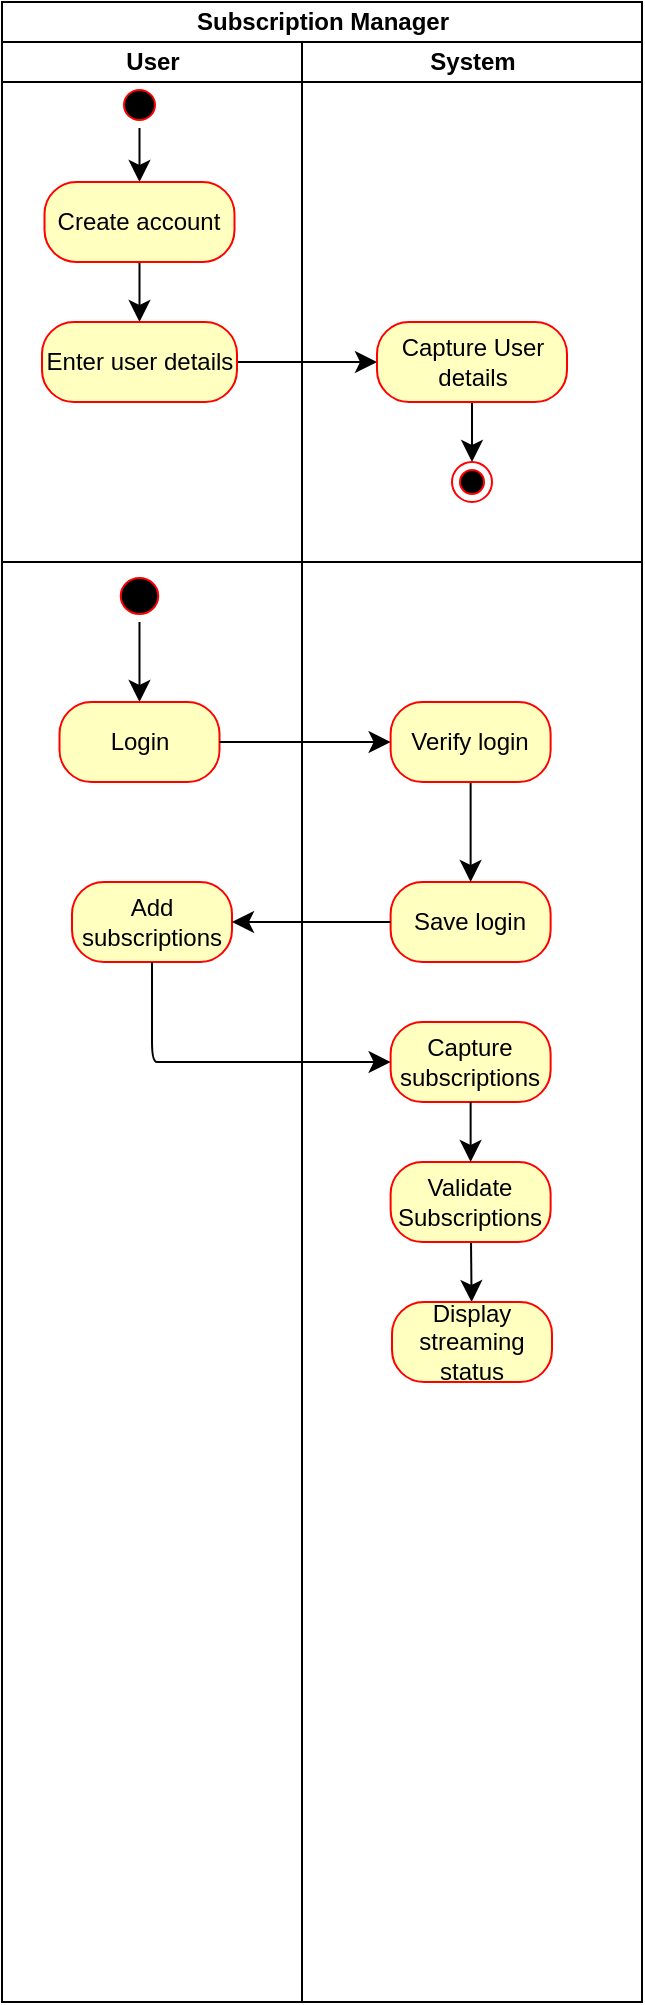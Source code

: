 <mxfile version="28.1.0">
  <diagram name="Page-1" id="Hkj3TjsAmZG0iZ5bmY8q">
    <mxGraphModel dx="1162" dy="604" grid="1" gridSize="10" guides="1" tooltips="1" connect="1" arrows="1" fold="1" page="1" pageScale="1" pageWidth="850" pageHeight="1100" math="0" shadow="0">
      <root>
        <mxCell id="0" />
        <mxCell id="1" parent="0" />
        <mxCell id="5FGsqwhX5kQpAKNLu387-1" value="Subscription Manager" style="swimlane;childLayout=stackLayout;resizeParent=1;resizeParentMax=0;startSize=20;html=1;" vertex="1" parent="1">
          <mxGeometry x="240.0" y="120" width="320" height="1000" as="geometry">
            <mxRectangle x="245.0" y="80" width="160" height="30" as="alternateBounds" />
          </mxGeometry>
        </mxCell>
        <mxCell id="5FGsqwhX5kQpAKNLu387-17" value="" style="edgeStyle=none;curved=1;rounded=0;orthogonalLoop=1;jettySize=auto;html=1;fontSize=12;startSize=8;endSize=8;" edge="1" parent="5FGsqwhX5kQpAKNLu387-1" source="5FGsqwhX5kQpAKNLu387-13" target="5FGsqwhX5kQpAKNLu387-16">
          <mxGeometry relative="1" as="geometry" />
        </mxCell>
        <mxCell id="5FGsqwhX5kQpAKNLu387-2" value="User" style="swimlane;startSize=20;html=1;" vertex="1" parent="5FGsqwhX5kQpAKNLu387-1">
          <mxGeometry y="20" width="150" height="980" as="geometry">
            <mxRectangle y="20" width="40" height="460" as="alternateBounds" />
          </mxGeometry>
        </mxCell>
        <mxCell id="5FGsqwhX5kQpAKNLu387-8" style="edgeStyle=none;curved=1;rounded=0;orthogonalLoop=1;jettySize=auto;html=1;exitX=0.5;exitY=1;exitDx=0;exitDy=0;entryX=0.5;entryY=0;entryDx=0;entryDy=0;fontSize=12;startSize=8;endSize=8;" edge="1" parent="5FGsqwhX5kQpAKNLu387-2" source="5FGsqwhX5kQpAKNLu387-6" target="5FGsqwhX5kQpAKNLu387-11">
          <mxGeometry relative="1" as="geometry">
            <mxPoint x="60" y="70.0" as="targetPoint" />
          </mxGeometry>
        </mxCell>
        <mxCell id="5FGsqwhX5kQpAKNLu387-6" value="" style="ellipse;html=1;shape=startState;fillColor=#000000;strokeColor=#ff0000;" vertex="1" parent="5FGsqwhX5kQpAKNLu387-2">
          <mxGeometry x="57" y="20" width="23.5" height="23" as="geometry" />
        </mxCell>
        <mxCell id="5FGsqwhX5kQpAKNLu387-14" value="" style="edgeStyle=none;curved=1;rounded=0;orthogonalLoop=1;jettySize=auto;html=1;fontSize=12;startSize=8;endSize=8;" edge="1" parent="5FGsqwhX5kQpAKNLu387-2" source="5FGsqwhX5kQpAKNLu387-11" target="5FGsqwhX5kQpAKNLu387-13">
          <mxGeometry relative="1" as="geometry" />
        </mxCell>
        <mxCell id="5FGsqwhX5kQpAKNLu387-11" value="Create account" style="rounded=1;whiteSpace=wrap;html=1;arcSize=40;fontColor=#000000;fillColor=#ffffc0;strokeColor=#ff0000;" vertex="1" parent="5FGsqwhX5kQpAKNLu387-2">
          <mxGeometry x="21.25" y="70" width="95" height="40" as="geometry" />
        </mxCell>
        <mxCell id="5FGsqwhX5kQpAKNLu387-13" value="Enter user details" style="whiteSpace=wrap;html=1;fillColor=#ffffc0;strokeColor=#ff0000;fontColor=#000000;rounded=1;arcSize=40;" vertex="1" parent="5FGsqwhX5kQpAKNLu387-2">
          <mxGeometry x="20" y="140" width="97.5" height="40" as="geometry" />
        </mxCell>
        <mxCell id="5FGsqwhX5kQpAKNLu387-22" value="" style="line;strokeWidth=1;fillColor=none;align=left;verticalAlign=middle;spacingTop=-1;spacingLeft=3;spacingRight=3;rotatable=0;labelPosition=right;points=[];portConstraint=eastwest;strokeColor=inherit;" vertex="1" parent="5FGsqwhX5kQpAKNLu387-2">
          <mxGeometry y="256" width="150" height="8" as="geometry" />
        </mxCell>
        <mxCell id="5FGsqwhX5kQpAKNLu387-61" value="Add subscriptions" style="rounded=1;whiteSpace=wrap;html=1;arcSize=40;fontColor=#000000;fillColor=#ffffc0;strokeColor=#ff0000;" vertex="1" parent="5FGsqwhX5kQpAKNLu387-2">
          <mxGeometry x="35.0" y="420" width="80" height="40" as="geometry" />
        </mxCell>
        <mxCell id="5FGsqwhX5kQpAKNLu387-62" style="edgeStyle=none;curved=1;rounded=0;orthogonalLoop=1;jettySize=auto;html=1;fontSize=12;startSize=8;endSize=8;" edge="1" parent="5FGsqwhX5kQpAKNLu387-2" source="5FGsqwhX5kQpAKNLu387-108">
          <mxGeometry relative="1" as="geometry">
            <mxPoint x="68.0" y="410" as="sourcePoint" />
            <mxPoint x="69.0" y="350" as="targetPoint" />
          </mxGeometry>
        </mxCell>
        <mxCell id="5FGsqwhX5kQpAKNLu387-57" value="" style="ellipse;html=1;shape=startState;fillColor=#000000;strokeColor=#ff0000;" vertex="1" parent="5FGsqwhX5kQpAKNLu387-2">
          <mxGeometry x="55.37" y="264" width="26.75" height="26" as="geometry" />
        </mxCell>
        <mxCell id="5FGsqwhX5kQpAKNLu387-109" value="" style="edgeStyle=none;curved=1;rounded=0;orthogonalLoop=1;jettySize=auto;html=1;fontSize=12;startSize=8;endSize=8;" edge="1" parent="5FGsqwhX5kQpAKNLu387-2" source="5FGsqwhX5kQpAKNLu387-57" target="5FGsqwhX5kQpAKNLu387-108">
          <mxGeometry relative="1" as="geometry">
            <mxPoint x="309.0" y="430" as="sourcePoint" />
            <mxPoint x="309" y="490" as="targetPoint" />
          </mxGeometry>
        </mxCell>
        <mxCell id="5FGsqwhX5kQpAKNLu387-108" value="Login" style="rounded=1;whiteSpace=wrap;html=1;arcSize=40;fontColor=#000000;fillColor=#ffffc0;strokeColor=#ff0000;" vertex="1" parent="5FGsqwhX5kQpAKNLu387-2">
          <mxGeometry x="28.75" y="330" width="80" height="40" as="geometry" />
        </mxCell>
        <mxCell id="5FGsqwhX5kQpAKNLu387-130" style="edgeStyle=none;curved=1;rounded=0;orthogonalLoop=1;jettySize=auto;html=1;fontSize=12;startSize=8;endSize=8;" edge="1" parent="5FGsqwhX5kQpAKNLu387-2">
          <mxGeometry relative="1" as="geometry">
            <mxPoint x="116.25" y="740" as="sourcePoint" />
            <mxPoint x="116.25" y="740" as="targetPoint" />
          </mxGeometry>
        </mxCell>
        <mxCell id="5FGsqwhX5kQpAKNLu387-3" value="System" style="swimlane;startSize=20;html=1;" vertex="1" parent="5FGsqwhX5kQpAKNLu387-1">
          <mxGeometry x="150" y="20" width="170" height="980" as="geometry" />
        </mxCell>
        <mxCell id="5FGsqwhX5kQpAKNLu387-19" value="" style="edgeStyle=none;curved=1;rounded=0;orthogonalLoop=1;jettySize=auto;html=1;fontSize=12;startSize=8;endSize=8;entryX=0.5;entryY=0;entryDx=0;entryDy=0;" edge="1" parent="5FGsqwhX5kQpAKNLu387-3" source="5FGsqwhX5kQpAKNLu387-16" target="5FGsqwhX5kQpAKNLu387-20">
          <mxGeometry relative="1" as="geometry">
            <mxPoint x="92.504" y="210" as="targetPoint" />
          </mxGeometry>
        </mxCell>
        <mxCell id="5FGsqwhX5kQpAKNLu387-16" value="Capture User details" style="whiteSpace=wrap;html=1;fillColor=#ffffc0;strokeColor=#ff0000;fontColor=#000000;rounded=1;arcSize=40;" vertex="1" parent="5FGsqwhX5kQpAKNLu387-3">
          <mxGeometry x="37.5" y="140" width="95" height="40" as="geometry" />
        </mxCell>
        <mxCell id="5FGsqwhX5kQpAKNLu387-20" value="" style="ellipse;html=1;shape=endState;fillColor=#000000;strokeColor=#ff0000;" vertex="1" parent="5FGsqwhX5kQpAKNLu387-3">
          <mxGeometry x="75" y="210" width="20" height="20" as="geometry" />
        </mxCell>
        <mxCell id="5FGsqwhX5kQpAKNLu387-37" value="" style="line;strokeWidth=1;fillColor=none;align=left;verticalAlign=middle;spacingTop=-1;spacingLeft=3;spacingRight=3;rotatable=0;labelPosition=right;points=[];portConstraint=eastwest;strokeColor=inherit;" vertex="1" parent="5FGsqwhX5kQpAKNLu387-3">
          <mxGeometry y="256" width="170" height="8" as="geometry" />
        </mxCell>
        <mxCell id="5FGsqwhX5kQpAKNLu387-63" value="Save login" style="rounded=1;whiteSpace=wrap;html=1;arcSize=40;fontColor=#000000;fillColor=#ffffc0;strokeColor=#ff0000;" vertex="1" parent="5FGsqwhX5kQpAKNLu387-3">
          <mxGeometry x="44.31" y="420" width="80" height="40" as="geometry" />
        </mxCell>
        <mxCell id="5FGsqwhX5kQpAKNLu387-65" value="Capture subscriptions" style="rounded=1;whiteSpace=wrap;html=1;arcSize=40;fontColor=#000000;fillColor=#ffffc0;strokeColor=#ff0000;" vertex="1" parent="5FGsqwhX5kQpAKNLu387-3">
          <mxGeometry x="44.31" y="490" width="80" height="40" as="geometry" />
        </mxCell>
        <mxCell id="5FGsqwhX5kQpAKNLu387-112" style="edgeStyle=none;curved=1;rounded=0;orthogonalLoop=1;jettySize=auto;html=1;entryX=0.5;entryY=0;entryDx=0;entryDy=0;fontSize=12;startSize=8;endSize=8;" edge="1" parent="5FGsqwhX5kQpAKNLu387-3" source="5FGsqwhX5kQpAKNLu387-110" target="5FGsqwhX5kQpAKNLu387-63">
          <mxGeometry relative="1" as="geometry" />
        </mxCell>
        <mxCell id="5FGsqwhX5kQpAKNLu387-110" value="Verify login" style="rounded=1;whiteSpace=wrap;html=1;arcSize=40;fontColor=#000000;fillColor=#ffffc0;strokeColor=#ff0000;" vertex="1" parent="5FGsqwhX5kQpAKNLu387-3">
          <mxGeometry x="44.31" y="330" width="80" height="40" as="geometry" />
        </mxCell>
        <mxCell id="5FGsqwhX5kQpAKNLu387-134" value="" style="edgeStyle=none;curved=1;rounded=0;orthogonalLoop=1;jettySize=auto;html=1;fontSize=12;startSize=8;endSize=8;" edge="1" parent="5FGsqwhX5kQpAKNLu387-3" source="5FGsqwhX5kQpAKNLu387-120" target="5FGsqwhX5kQpAKNLu387-133">
          <mxGeometry relative="1" as="geometry" />
        </mxCell>
        <mxCell id="5FGsqwhX5kQpAKNLu387-120" value="Validate Subscriptions" style="rounded=1;whiteSpace=wrap;html=1;arcSize=40;fontColor=#000000;fillColor=#ffffc0;strokeColor=#ff0000;" vertex="1" parent="5FGsqwhX5kQpAKNLu387-3">
          <mxGeometry x="44.31" y="560" width="80" height="40" as="geometry" />
        </mxCell>
        <mxCell id="5FGsqwhX5kQpAKNLu387-121" value="" style="edgeStyle=none;curved=1;rounded=0;orthogonalLoop=1;jettySize=auto;html=1;fontSize=12;startSize=8;endSize=8;" edge="1" parent="5FGsqwhX5kQpAKNLu387-3" source="5FGsqwhX5kQpAKNLu387-65" target="5FGsqwhX5kQpAKNLu387-120">
          <mxGeometry relative="1" as="geometry">
            <mxPoint x="474.0" y="670" as="sourcePoint" />
            <mxPoint x="474.0" y="760" as="targetPoint" />
          </mxGeometry>
        </mxCell>
        <mxCell id="5FGsqwhX5kQpAKNLu387-133" value="Display streaming status" style="rounded=1;whiteSpace=wrap;html=1;arcSize=40;fontColor=#000000;fillColor=#ffffc0;strokeColor=#ff0000;" vertex="1" parent="5FGsqwhX5kQpAKNLu387-3">
          <mxGeometry x="45.0" y="630" width="80" height="40" as="geometry" />
        </mxCell>
        <mxCell id="5FGsqwhX5kQpAKNLu387-111" value="" style="edgeStyle=none;curved=1;rounded=0;orthogonalLoop=1;jettySize=auto;html=1;fontSize=12;startSize=8;endSize=8;" edge="1" parent="5FGsqwhX5kQpAKNLu387-1" source="5FGsqwhX5kQpAKNLu387-108" target="5FGsqwhX5kQpAKNLu387-110">
          <mxGeometry relative="1" as="geometry" />
        </mxCell>
        <mxCell id="5FGsqwhX5kQpAKNLu387-113" style="edgeStyle=none;curved=1;rounded=0;orthogonalLoop=1;jettySize=auto;html=1;entryX=1;entryY=0.5;entryDx=0;entryDy=0;fontSize=12;startSize=8;endSize=8;" edge="1" parent="5FGsqwhX5kQpAKNLu387-1" source="5FGsqwhX5kQpAKNLu387-63" target="5FGsqwhX5kQpAKNLu387-61">
          <mxGeometry relative="1" as="geometry" />
        </mxCell>
        <mxCell id="5FGsqwhX5kQpAKNLu387-64" value="" style="edgeStyle=none;curved=1;rounded=0;orthogonalLoop=1;jettySize=auto;html=1;fontSize=12;startSize=8;endSize=8;exitX=0.5;exitY=1;exitDx=0;exitDy=0;entryX=0;entryY=0.5;entryDx=0;entryDy=0;" edge="1" parent="5FGsqwhX5kQpAKNLu387-1" source="5FGsqwhX5kQpAKNLu387-61" target="5FGsqwhX5kQpAKNLu387-65">
          <mxGeometry relative="1" as="geometry">
            <mxPoint x="80.0" y="500" as="sourcePoint" />
            <mxPoint x="164.43" y="500" as="targetPoint" />
            <Array as="points">
              <mxPoint x="75.0" y="510" />
              <mxPoint x="75.0" y="530" />
              <mxPoint x="80.0" y="530" />
              <mxPoint x="120.0" y="530" />
            </Array>
          </mxGeometry>
        </mxCell>
      </root>
    </mxGraphModel>
  </diagram>
</mxfile>

